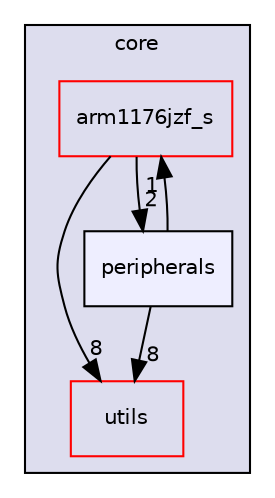digraph "src/core/peripherals" {
  bgcolor=transparent;
  compound=true
  node [ fontsize="10", fontname="Helvetica"];
  edge [ labelfontsize="10", labelfontname="Helvetica"];
  subgraph clusterdir_aebb8dcc11953d78e620bbef0b9e2183 {
    graph [ bgcolor="#ddddee", pencolor="black", label="core" fontname="Helvetica", fontsize="10", URL="dir_aebb8dcc11953d78e620bbef0b9e2183.html"]
  dir_5c2a493d5805d567e6a0ff4c1ba80ec6 [shape=box label="arm1176jzf_s" color="red" URL="dir_5c2a493d5805d567e6a0ff4c1ba80ec6.html"];
  dir_a8053b3d69cfefb2b2e6ec7bf9dd5c1a [shape=box label="utils" color="red" URL="dir_a8053b3d69cfefb2b2e6ec7bf9dd5c1a.html"];
  dir_34794bca92a793a1e58b77dac439fbe4 [shape=box, label="peripherals", style="filled", fillcolor="#eeeeff", pencolor="black", URL="dir_34794bca92a793a1e58b77dac439fbe4.html"];
  }
  dir_5c2a493d5805d567e6a0ff4c1ba80ec6->dir_34794bca92a793a1e58b77dac439fbe4 [headlabel="2", labeldistance=1.5 headhref="dir_000002_000005.html"];
  dir_5c2a493d5805d567e6a0ff4c1ba80ec6->dir_a8053b3d69cfefb2b2e6ec7bf9dd5c1a [headlabel="8", labeldistance=1.5 headhref="dir_000002_000006.html"];
  dir_34794bca92a793a1e58b77dac439fbe4->dir_5c2a493d5805d567e6a0ff4c1ba80ec6 [headlabel="1", labeldistance=1.5 headhref="dir_000005_000002.html"];
  dir_34794bca92a793a1e58b77dac439fbe4->dir_a8053b3d69cfefb2b2e6ec7bf9dd5c1a [headlabel="8", labeldistance=1.5 headhref="dir_000005_000006.html"];
}

